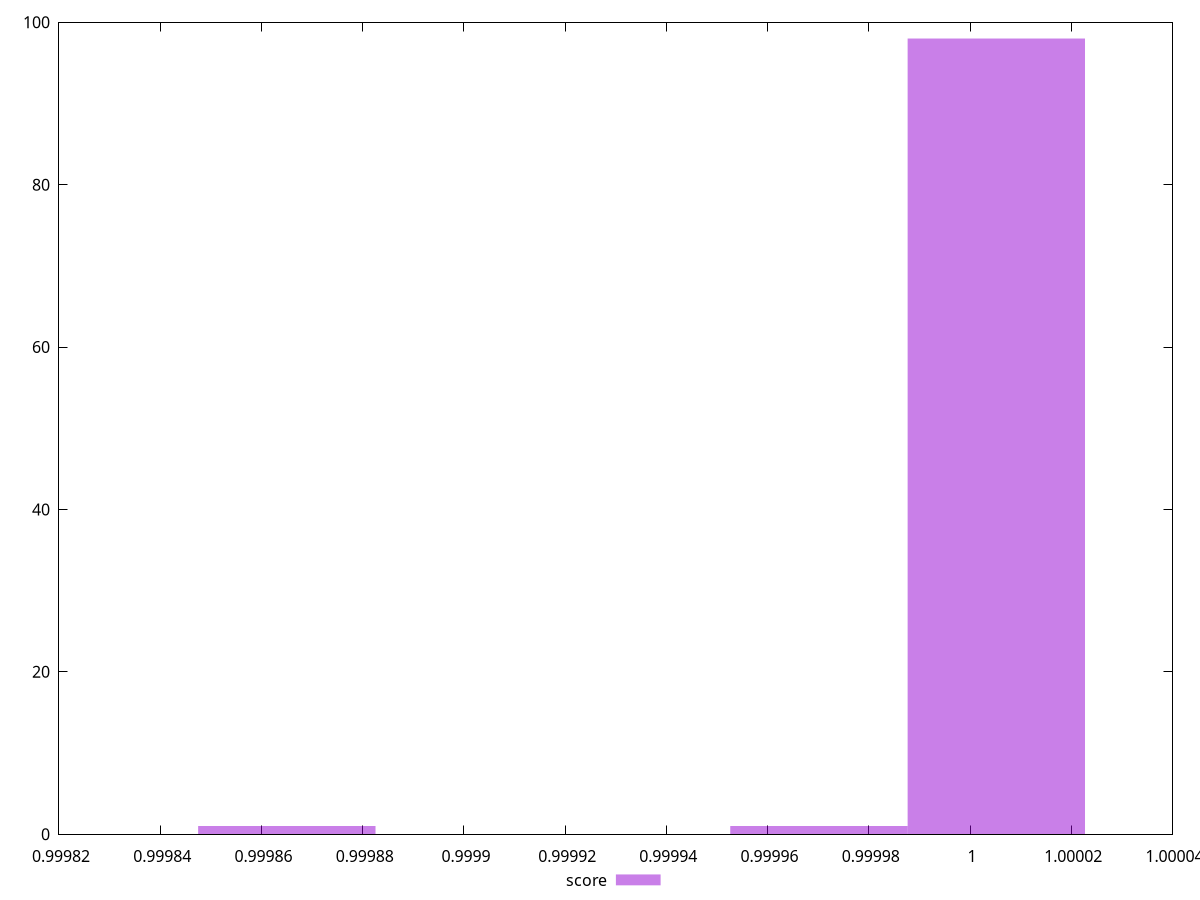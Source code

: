 reset
set terminal svg size 640, 490 enhanced background rgb 'white'
set output "reprap/estimated-input-latency/samples/pages/score/histogram.svg"

$score <<EOF
0.9998650119115416 1
1.0000051913671388 98
0.9999701465032396 1
EOF

set key outside below
set boxwidth 0.000035044863899321497
set yrange [0:100]
set style fill transparent solid 0.5 noborder

plot \
  $score title "score" with boxes, \


reset
